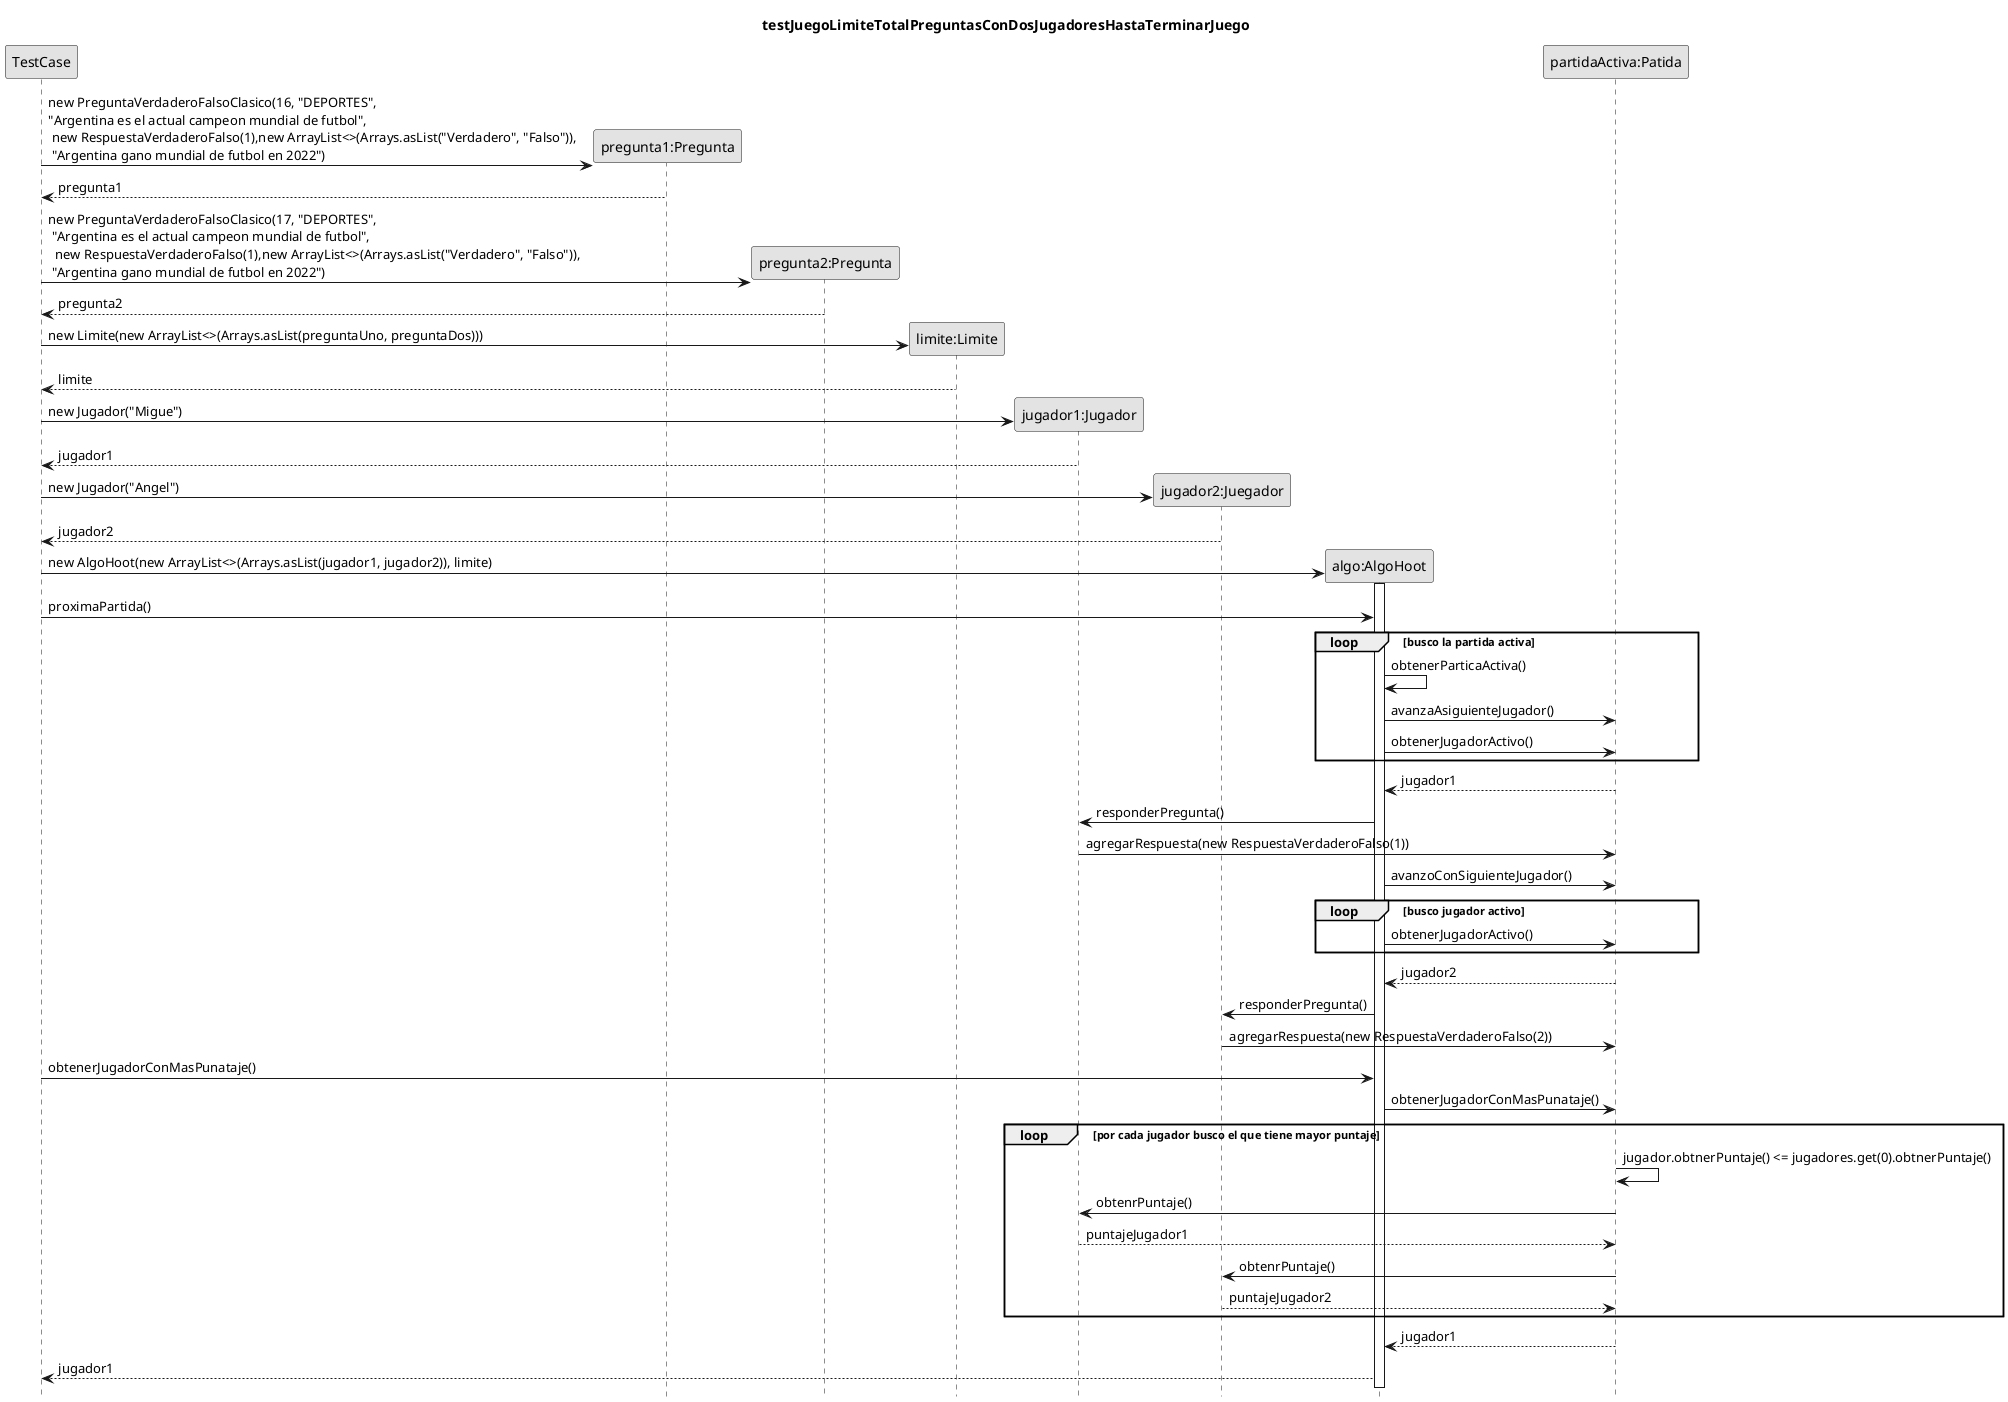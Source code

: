 @startuml
title testJuegoLimiteTotalPreguntasConDosJugadoresHastaTerminarJuego
skinparam monochrome true
hide footbox
participant TestCase
participant "pregunta1:Pregunta" as pregunta1
participant "pregunta2:Pregunta" as pregunta2
participant "limite:Limite" as limite
participant "jugador1:Jugador" as jugador1
participant "jugador2:Juegador" as jugador2
participant "algo:AlgoHoot" as algoHoot
create pregunta1
TestCase -> pregunta1:new PreguntaVerdaderoFalsoClasico(16, "DEPORTES",\n"Argentina es el actual campeon mundial de futbol", \n new RespuestaVerdaderoFalso(1),new ArrayList<>(Arrays.asList("Verdadero", "Falso")),\n "Argentina gano mundial de futbol en 2022")
pregunta1 --> TestCase: pregunta1
create pregunta2
TestCase -> pregunta2 : new PreguntaVerdaderoFalsoClasico(17, "DEPORTES",\n "Argentina es el actual campeon mundial de futbol",\n  new RespuestaVerdaderoFalso(1),new ArrayList<>(Arrays.asList("Verdadero", "Falso")),\n "Argentina gano mundial de futbol en 2022")
pregunta2 --> TestCase: pregunta2
create limite
TestCase -> limite : new Limite(new ArrayList<>(Arrays.asList(preguntaUno, preguntaDos)))
limite --> TestCase :limite
create jugador1
TestCase -> jugador1: new Jugador("Migue")
TestCase <-- jugador1: jugador1
create jugador2
TestCase -> jugador2:new Jugador("Angel")
TestCase <-- jugador2: jugador2
create algoHoot
TestCase -> algoHoot : new AlgoHoot(new ArrayList<>(Arrays.asList(jugador1, jugador2)), limite)
activate algoHoot
TestCase -> algoHoot: proximaPartida()
loop busco la partida activa
algoHoot -> algoHoot:obtenerParticaActiva()
algoHoot -> "partidaActiva:Patida":avanzaAsiguienteJugador()
"partidaActiva:Patida" <- algoHoot:obtenerJugadorActivo()
end
"partidaActiva:Patida" --> algoHoot: jugador1
algoHoot -> jugador1: responderPregunta()
jugador1 -> "partidaActiva:Patida":agregarRespuesta(new RespuestaVerdaderoFalso(1))
algoHoot ->"partidaActiva:Patida":avanzoConSiguienteJugador()

loop busco jugador activo

algoHoot -> "partidaActiva:Patida":obtenerJugadorActivo()

end
"partidaActiva:Patida" --> algoHoot: jugador2
algoHoot -> jugador2: responderPregunta()
jugador2 -> "partidaActiva:Patida":agregarRespuesta(new RespuestaVerdaderoFalso(2))
TestCase ->algoHoot: obtenerJugadorConMasPunataje()
algoHoot -> "partidaActiva:Patida":obtenerJugadorConMasPunataje()
loop por cada jugador busco el que tiene mayor puntaje
"partidaActiva:Patida" -> "partidaActiva:Patida":jugador.obtnerPuntaje() <= jugadores.get(0).obtnerPuntaje()
"partidaActiva:Patida" -> jugador1:obtenrPuntaje()
"partidaActiva:Patida" <-- jugador1:puntajeJugador1
"partidaActiva:Patida" -> jugador2:obtenrPuntaje()
"partidaActiva:Patida" <-- jugador2:puntajeJugador2
end
"partidaActiva:Patida" --> algoHoot:jugador1
algoHoot --> TestCase :jugador1
@endluml